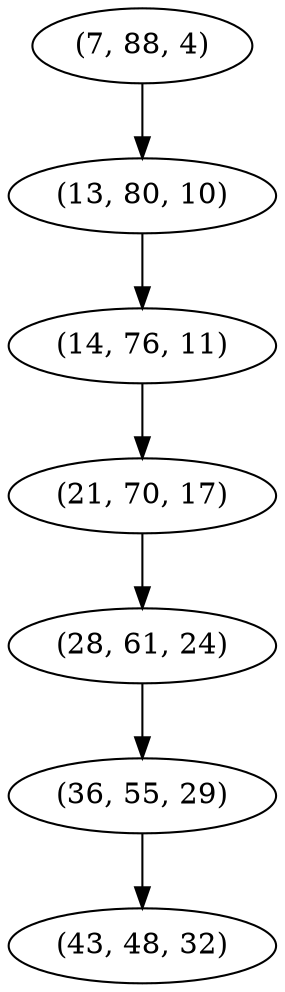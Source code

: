 digraph tree {
    "(7, 88, 4)";
    "(13, 80, 10)";
    "(14, 76, 11)";
    "(21, 70, 17)";
    "(28, 61, 24)";
    "(36, 55, 29)";
    "(43, 48, 32)";
    "(7, 88, 4)" -> "(13, 80, 10)";
    "(13, 80, 10)" -> "(14, 76, 11)";
    "(14, 76, 11)" -> "(21, 70, 17)";
    "(21, 70, 17)" -> "(28, 61, 24)";
    "(28, 61, 24)" -> "(36, 55, 29)";
    "(36, 55, 29)" -> "(43, 48, 32)";
}

